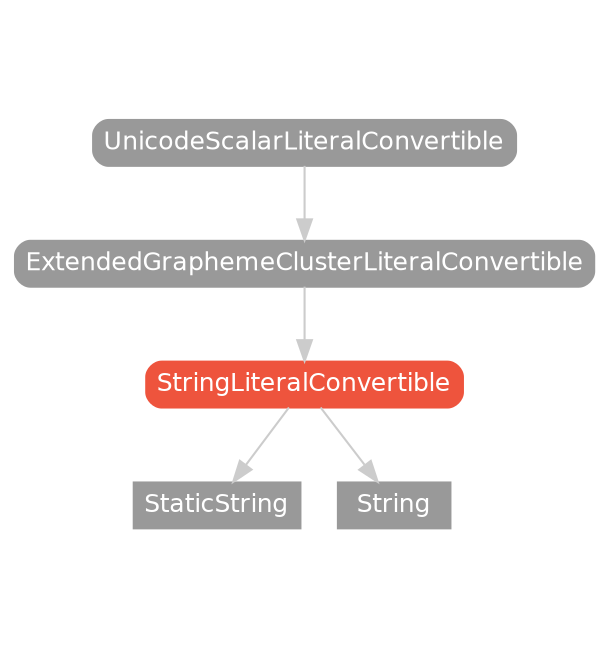 strict digraph "StringLiteralConvertible - Type Hierarchy - SwiftDoc.org" {
    pad="0.1,0.8"
    node [shape=box, style="filled,rounded", color="#999999", fillcolor="#999999", fontcolor=white, fontname=Helvetica, fontnames="Helvetica,sansserif", fontsize=12, margin="0.07,0.05", height="0.3"]
    edge [color="#cccccc"]
    "ExtendedGraphemeClusterLiteralConvertible" [URL="/protocol/ExtendedGraphemeClusterLiteralConvertible/"]
    "StaticString" [URL="/type/StaticString/", style=filled]
    "String" [URL="/type/String/", style=filled]
    "StringLiteralConvertible" [URL="/protocol/StringLiteralConvertible/", style="filled,rounded", fillcolor="#ee543d", color="#ee543d"]
    "UnicodeScalarLiteralConvertible" [URL="/protocol/UnicodeScalarLiteralConvertible/"]    "StringLiteralConvertible" -> "StaticString"
    "StringLiteralConvertible" -> "String"
    "ExtendedGraphemeClusterLiteralConvertible" -> "StringLiteralConvertible"
    "UnicodeScalarLiteralConvertible" -> "ExtendedGraphemeClusterLiteralConvertible"
    subgraph Types {
        rank = max; "StaticString"; "String";
    }
}